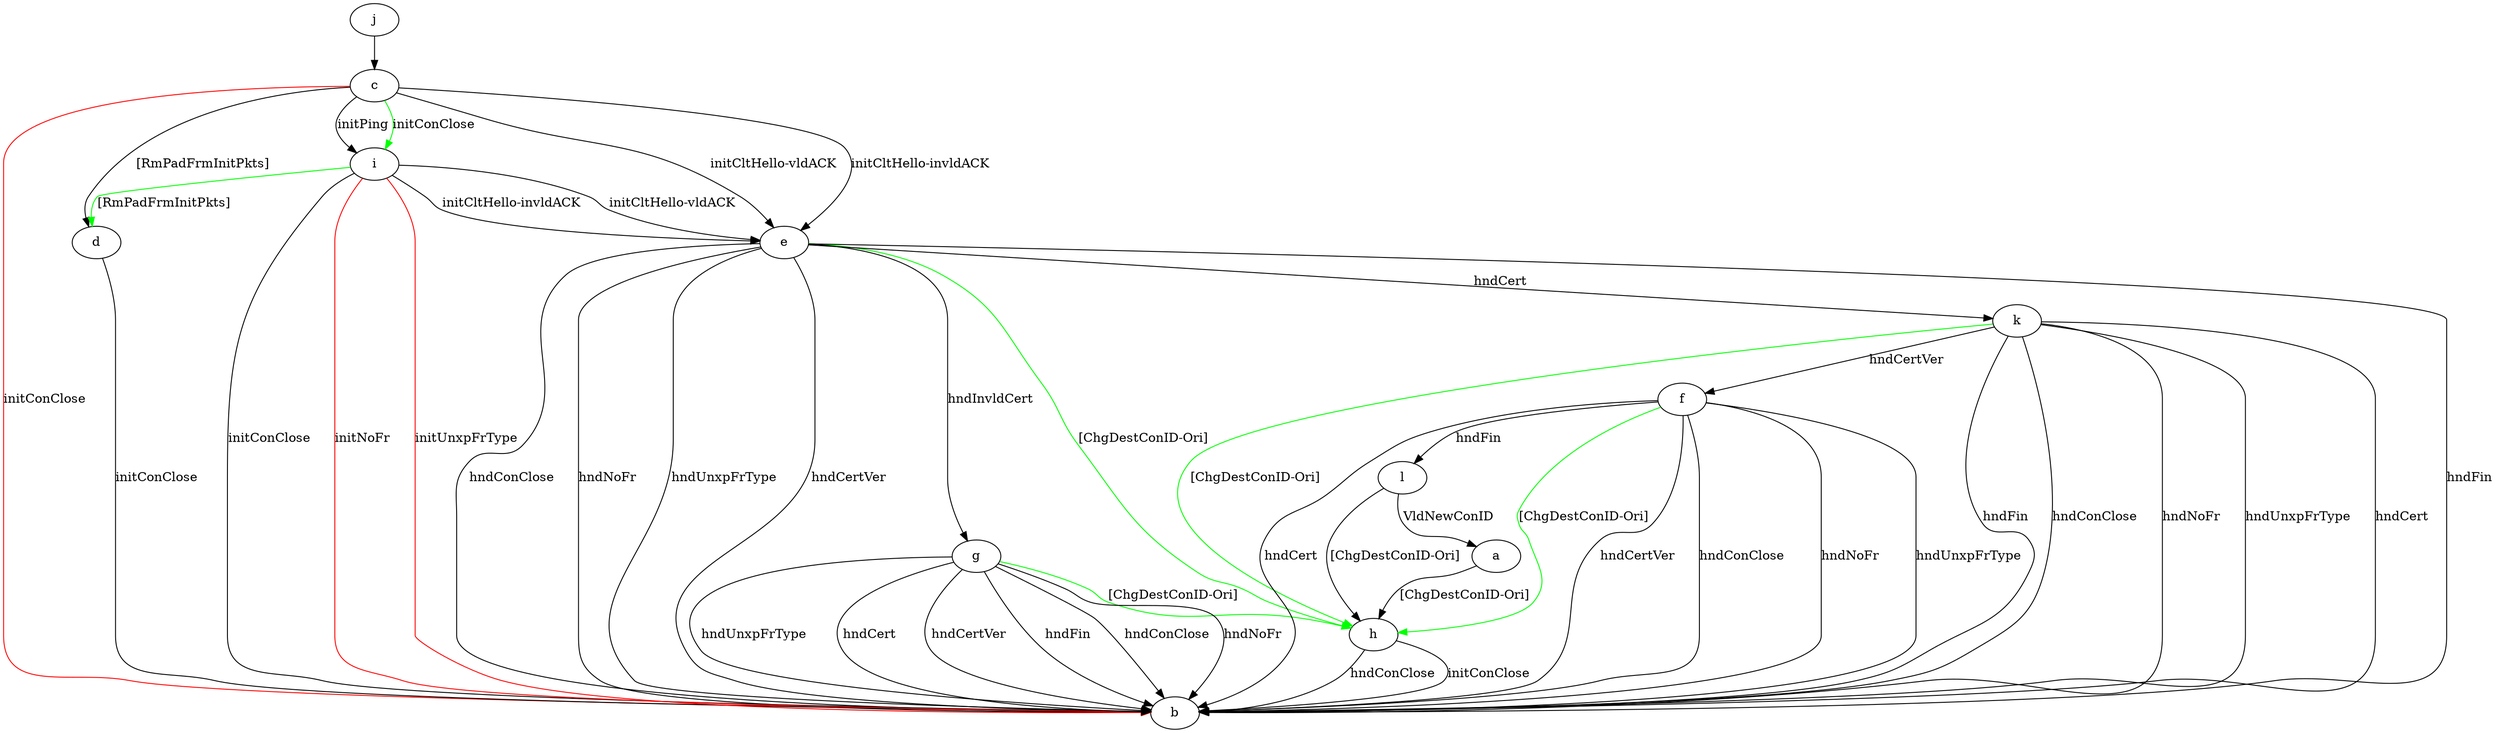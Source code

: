 digraph "" {
	a -> h	[key=0,
		label="[ChgDestConID-Ori] "];
	c -> b	[key=0,
		color=red,
		label="initConClose "];
	c -> d	[key=0,
		label="[RmPadFrmInitPkts] "];
	c -> e	[key=0,
		label="initCltHello-vldACK "];
	c -> e	[key=1,
		label="initCltHello-invldACK "];
	c -> i	[key=0,
		label="initPing "];
	c -> i	[key=1,
		color=green,
		label="initConClose "];
	d -> b	[key=0,
		label="initConClose "];
	e -> b	[key=0,
		label="hndFin "];
	e -> b	[key=1,
		label="hndConClose "];
	e -> b	[key=2,
		label="hndNoFr "];
	e -> b	[key=3,
		label="hndUnxpFrType "];
	e -> b	[key=4,
		label="hndCertVer "];
	e -> g	[key=0,
		label="hndInvldCert "];
	e -> h	[key=0,
		color=green,
		label="[ChgDestConID-Ori] "];
	e -> k	[key=0,
		label="hndCert "];
	f -> b	[key=0,
		label="hndConClose "];
	f -> b	[key=1,
		label="hndNoFr "];
	f -> b	[key=2,
		label="hndUnxpFrType "];
	f -> b	[key=3,
		label="hndCert "];
	f -> b	[key=4,
		label="hndCertVer "];
	f -> h	[key=0,
		color=green,
		label="[ChgDestConID-Ori] "];
	f -> l	[key=0,
		label="hndFin "];
	g -> b	[key=0,
		label="hndFin "];
	g -> b	[key=1,
		label="hndConClose "];
	g -> b	[key=2,
		label="hndNoFr "];
	g -> b	[key=3,
		label="hndUnxpFrType "];
	g -> b	[key=4,
		label="hndCert "];
	g -> b	[key=5,
		label="hndCertVer "];
	g -> h	[key=0,
		color=green,
		label="[ChgDestConID-Ori] "];
	h -> b	[key=0,
		label="initConClose "];
	h -> b	[key=1,
		label="hndConClose "];
	i -> b	[key=0,
		label="initConClose "];
	i -> b	[key=1,
		color=red,
		label="initNoFr "];
	i -> b	[key=2,
		color=red,
		label="initUnxpFrType "];
	i -> d	[key=0,
		color=green,
		label="[RmPadFrmInitPkts] "];
	i -> e	[key=0,
		label="initCltHello-vldACK "];
	i -> e	[key=1,
		label="initCltHello-invldACK "];
	j -> c	[key=0];
	k -> b	[key=0,
		label="hndFin "];
	k -> b	[key=1,
		label="hndConClose "];
	k -> b	[key=2,
		label="hndNoFr "];
	k -> b	[key=3,
		label="hndUnxpFrType "];
	k -> b	[key=4,
		label="hndCert "];
	k -> f	[key=0,
		label="hndCertVer "];
	k -> h	[key=0,
		color=green,
		label="[ChgDestConID-Ori] "];
	l -> a	[key=0,
		label="VldNewConID "];
	l -> h	[key=0,
		label="[ChgDestConID-Ori] "];
}
